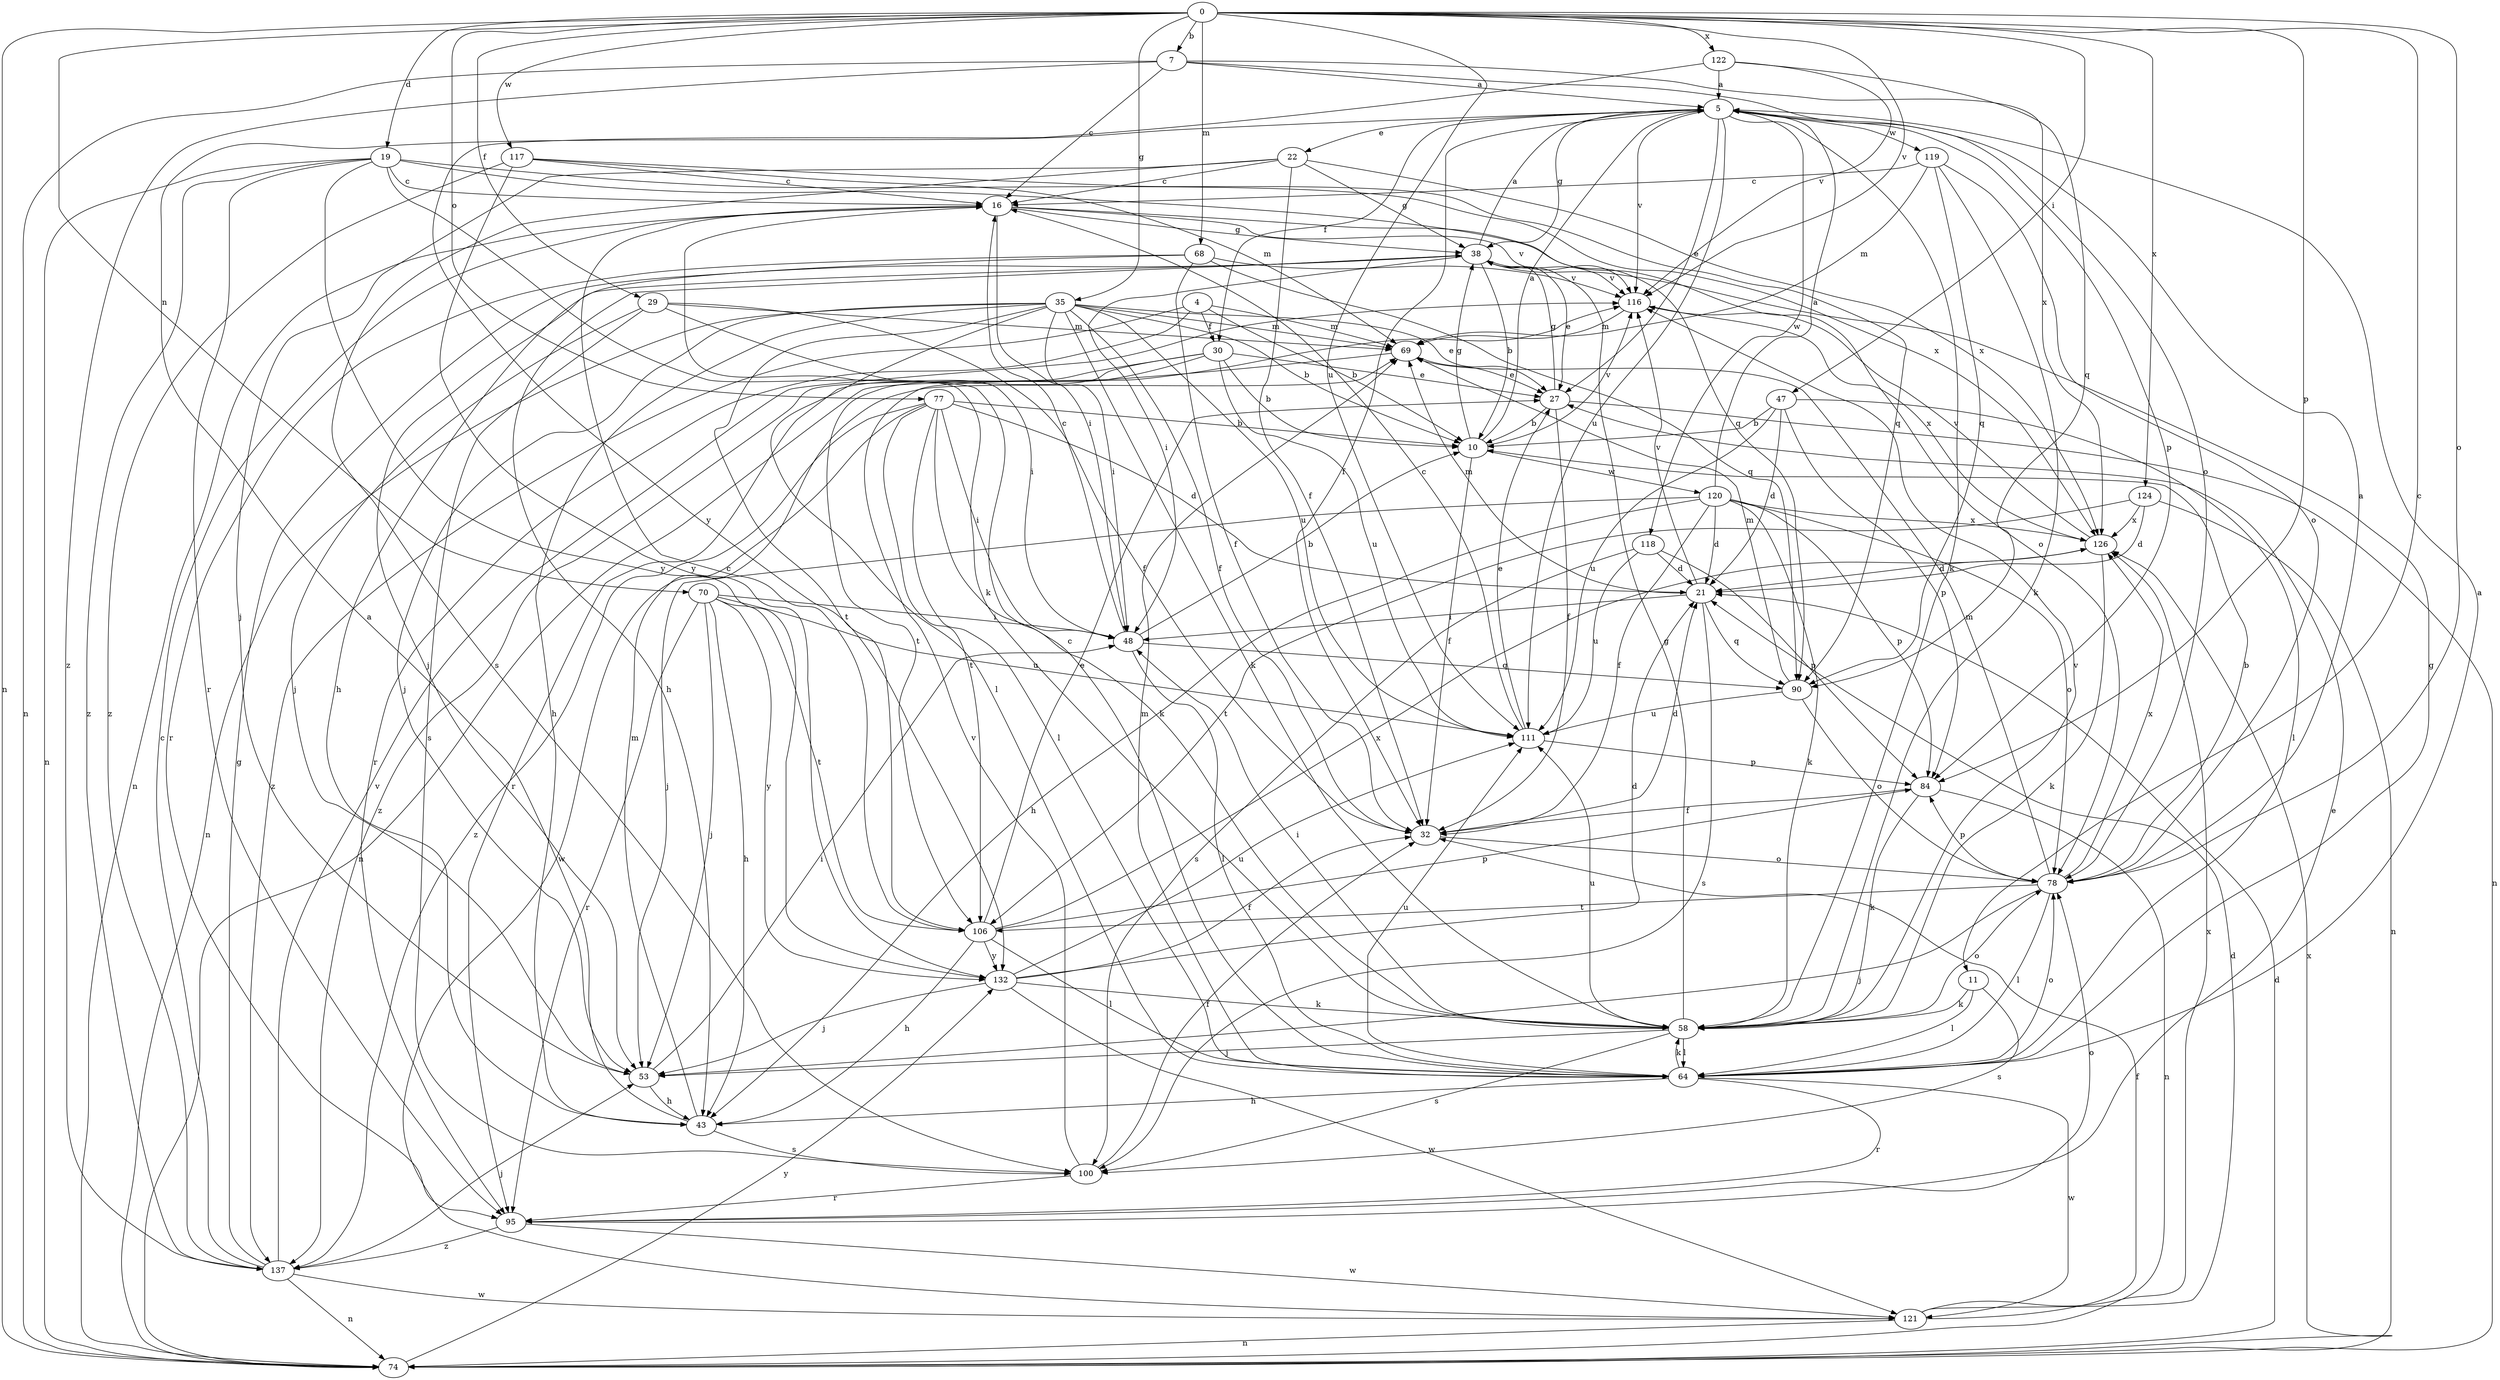 strict digraph  {
0;
4;
5;
7;
10;
11;
16;
19;
21;
22;
27;
29;
30;
32;
35;
38;
43;
47;
48;
53;
58;
64;
68;
69;
70;
74;
77;
78;
84;
90;
95;
100;
106;
111;
116;
117;
118;
119;
120;
121;
122;
124;
126;
132;
137;
0 -> 7  [label=b];
0 -> 11  [label=c];
0 -> 19  [label=d];
0 -> 29  [label=f];
0 -> 35  [label=g];
0 -> 47  [label=i];
0 -> 68  [label=m];
0 -> 70  [label=n];
0 -> 74  [label=n];
0 -> 77  [label=o];
0 -> 78  [label=o];
0 -> 84  [label=p];
0 -> 111  [label=u];
0 -> 116  [label=v];
0 -> 117  [label=w];
0 -> 122  [label=x];
0 -> 124  [label=x];
4 -> 10  [label=b];
4 -> 30  [label=f];
4 -> 69  [label=m];
4 -> 95  [label=r];
4 -> 137  [label=z];
5 -> 22  [label=e];
5 -> 27  [label=e];
5 -> 30  [label=f];
5 -> 32  [label=f];
5 -> 38  [label=g];
5 -> 58  [label=k];
5 -> 84  [label=p];
5 -> 111  [label=u];
5 -> 116  [label=v];
5 -> 118  [label=w];
5 -> 119  [label=w];
7 -> 5  [label=a];
7 -> 16  [label=c];
7 -> 74  [label=n];
7 -> 78  [label=o];
7 -> 126  [label=x];
7 -> 137  [label=z];
10 -> 5  [label=a];
10 -> 32  [label=f];
10 -> 38  [label=g];
10 -> 116  [label=v];
10 -> 120  [label=w];
11 -> 58  [label=k];
11 -> 64  [label=l];
11 -> 100  [label=s];
16 -> 38  [label=g];
16 -> 48  [label=i];
16 -> 74  [label=n];
16 -> 78  [label=o];
16 -> 116  [label=v];
19 -> 16  [label=c];
19 -> 58  [label=k];
19 -> 74  [label=n];
19 -> 90  [label=q];
19 -> 95  [label=r];
19 -> 126  [label=x];
19 -> 132  [label=y];
19 -> 137  [label=z];
21 -> 48  [label=i];
21 -> 69  [label=m];
21 -> 90  [label=q];
21 -> 100  [label=s];
21 -> 116  [label=v];
22 -> 16  [label=c];
22 -> 32  [label=f];
22 -> 38  [label=g];
22 -> 53  [label=j];
22 -> 100  [label=s];
22 -> 126  [label=x];
27 -> 10  [label=b];
27 -> 32  [label=f];
27 -> 38  [label=g];
27 -> 74  [label=n];
29 -> 32  [label=f];
29 -> 48  [label=i];
29 -> 53  [label=j];
29 -> 69  [label=m];
29 -> 100  [label=s];
30 -> 10  [label=b];
30 -> 27  [label=e];
30 -> 95  [label=r];
30 -> 106  [label=t];
30 -> 111  [label=u];
30 -> 137  [label=z];
32 -> 21  [label=d];
32 -> 78  [label=o];
35 -> 10  [label=b];
35 -> 27  [label=e];
35 -> 32  [label=f];
35 -> 43  [label=h];
35 -> 48  [label=i];
35 -> 53  [label=j];
35 -> 58  [label=k];
35 -> 64  [label=l];
35 -> 69  [label=m];
35 -> 74  [label=n];
35 -> 106  [label=t];
35 -> 111  [label=u];
38 -> 5  [label=a];
38 -> 10  [label=b];
38 -> 27  [label=e];
38 -> 43  [label=h];
38 -> 48  [label=i];
38 -> 53  [label=j];
38 -> 116  [label=v];
43 -> 5  [label=a];
43 -> 69  [label=m];
43 -> 100  [label=s];
47 -> 10  [label=b];
47 -> 21  [label=d];
47 -> 64  [label=l];
47 -> 84  [label=p];
47 -> 111  [label=u];
48 -> 10  [label=b];
48 -> 16  [label=c];
48 -> 64  [label=l];
48 -> 90  [label=q];
53 -> 43  [label=h];
53 -> 48  [label=i];
58 -> 38  [label=g];
58 -> 48  [label=i];
58 -> 53  [label=j];
58 -> 64  [label=l];
58 -> 78  [label=o];
58 -> 100  [label=s];
58 -> 111  [label=u];
58 -> 116  [label=v];
64 -> 5  [label=a];
64 -> 16  [label=c];
64 -> 38  [label=g];
64 -> 43  [label=h];
64 -> 58  [label=k];
64 -> 69  [label=m];
64 -> 78  [label=o];
64 -> 95  [label=r];
64 -> 111  [label=u];
64 -> 121  [label=w];
68 -> 32  [label=f];
68 -> 43  [label=h];
68 -> 90  [label=q];
68 -> 95  [label=r];
68 -> 116  [label=v];
69 -> 27  [label=e];
69 -> 74  [label=n];
70 -> 43  [label=h];
70 -> 48  [label=i];
70 -> 53  [label=j];
70 -> 95  [label=r];
70 -> 106  [label=t];
70 -> 111  [label=u];
70 -> 132  [label=y];
74 -> 21  [label=d];
74 -> 126  [label=x];
74 -> 132  [label=y];
77 -> 10  [label=b];
77 -> 21  [label=d];
77 -> 48  [label=i];
77 -> 58  [label=k];
77 -> 64  [label=l];
77 -> 106  [label=t];
77 -> 121  [label=w];
77 -> 137  [label=z];
78 -> 5  [label=a];
78 -> 10  [label=b];
78 -> 53  [label=j];
78 -> 64  [label=l];
78 -> 69  [label=m];
78 -> 84  [label=p];
78 -> 106  [label=t];
78 -> 126  [label=x];
84 -> 32  [label=f];
84 -> 58  [label=k];
84 -> 74  [label=n];
90 -> 69  [label=m];
90 -> 78  [label=o];
90 -> 111  [label=u];
95 -> 27  [label=e];
95 -> 78  [label=o];
95 -> 121  [label=w];
95 -> 137  [label=z];
100 -> 32  [label=f];
100 -> 95  [label=r];
100 -> 116  [label=v];
106 -> 16  [label=c];
106 -> 27  [label=e];
106 -> 43  [label=h];
106 -> 64  [label=l];
106 -> 84  [label=p];
106 -> 126  [label=x];
106 -> 132  [label=y];
111 -> 16  [label=c];
111 -> 27  [label=e];
111 -> 84  [label=p];
116 -> 69  [label=m];
116 -> 126  [label=x];
117 -> 16  [label=c];
117 -> 69  [label=m];
117 -> 90  [label=q];
117 -> 132  [label=y];
117 -> 137  [label=z];
118 -> 21  [label=d];
118 -> 84  [label=p];
118 -> 100  [label=s];
118 -> 111  [label=u];
119 -> 16  [label=c];
119 -> 58  [label=k];
119 -> 69  [label=m];
119 -> 78  [label=o];
119 -> 90  [label=q];
120 -> 5  [label=a];
120 -> 21  [label=d];
120 -> 32  [label=f];
120 -> 43  [label=h];
120 -> 53  [label=j];
120 -> 58  [label=k];
120 -> 78  [label=o];
120 -> 84  [label=p];
120 -> 126  [label=x];
121 -> 21  [label=d];
121 -> 32  [label=f];
121 -> 74  [label=n];
121 -> 126  [label=x];
122 -> 5  [label=a];
122 -> 90  [label=q];
122 -> 116  [label=v];
122 -> 132  [label=y];
124 -> 21  [label=d];
124 -> 74  [label=n];
124 -> 106  [label=t];
124 -> 126  [label=x];
126 -> 21  [label=d];
126 -> 58  [label=k];
126 -> 116  [label=v];
132 -> 21  [label=d];
132 -> 32  [label=f];
132 -> 53  [label=j];
132 -> 58  [label=k];
132 -> 111  [label=u];
132 -> 121  [label=w];
137 -> 16  [label=c];
137 -> 38  [label=g];
137 -> 53  [label=j];
137 -> 74  [label=n];
137 -> 116  [label=v];
137 -> 121  [label=w];
}
